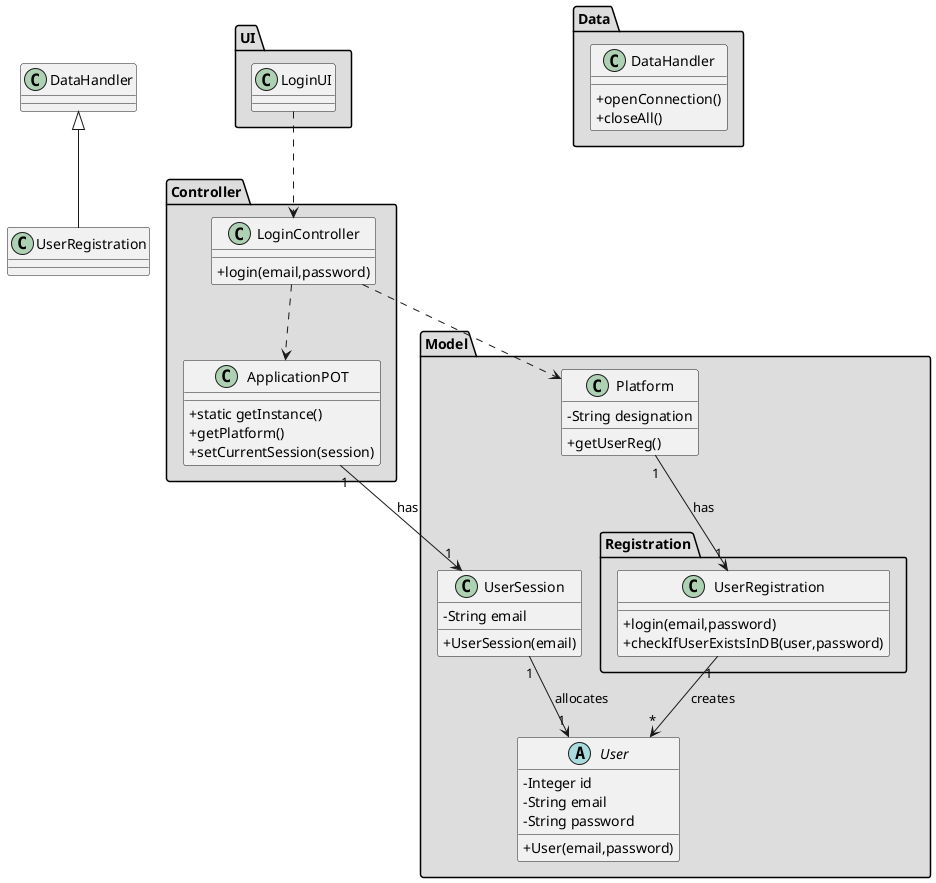 @startuml
skinparam classAttributeIconSize 0


package "Controller" #DDDDDD {
class ApplicationPOT
{
  +static getInstance()
  +getPlatform()
  +setCurrentSession(session)
}
}


package "UI" #DDDDDD {
class LoginUI{

}
}


package "Controller" #DDDDDD {
class LoginController{
+login(email,password)
}
}


package "Model" #DDDDDD {
class Platform {
  -String designation
  +getUserReg()
}
package "Registration" #DDDDDD {
 class UserRegistration{
 +login(email,password)
 +checkIfUserExistsInDB(user,password)
 }
 }
}




package "Model" #DDDDDD {
abstract class User{
-Integer id
-String email
-String password
+User(email,password)
}

class UserSession{
-String email
+UserSession(email)
}




}


package "Data" #DDDDDD {
class DataHandler{
+openConnection()
+closeAll()
}

}


LoginUI ..> LoginController
LoginController ..> Platform
LoginController ..> ApplicationPOT
Platform "1" --> "1" UserRegistration : has
UserRegistration "1" --> "*" User : creates
class UserRegistration extends DataHandler
ApplicationPOT "1" --> "1" UserSession : has
UserSession "1" --> "1" User : allocates


@enduml